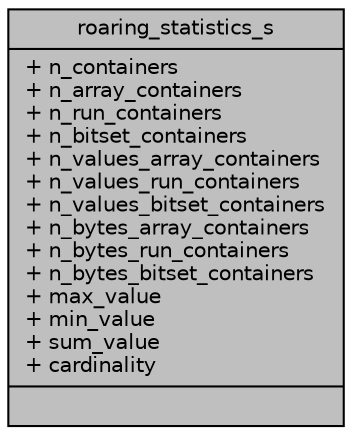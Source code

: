 digraph "roaring_statistics_s"
{
 // LATEX_PDF_SIZE
  edge [fontname="Helvetica",fontsize="10",labelfontname="Helvetica",labelfontsize="10"];
  node [fontname="Helvetica",fontsize="10",shape=record];
  Node1 [label="{roaring_statistics_s\n|+ n_containers\l+ n_array_containers\l+ n_run_containers\l+ n_bitset_containers\l+ n_values_array_containers\l+ n_values_run_containers\l+ n_values_bitset_containers\l+ n_bytes_array_containers\l+ n_bytes_run_containers\l+ n_bytes_bitset_containers\l+ max_value\l+ min_value\l+ sum_value\l+ cardinality\l|}",height=0.2,width=0.4,color="black", fillcolor="grey75", style="filled", fontcolor="black",tooltip=" "];
}
